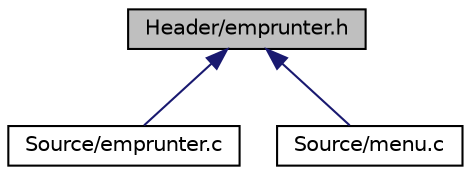 digraph "Header/emprunter.h"
{
  edge [fontname="Helvetica",fontsize="10",labelfontname="Helvetica",labelfontsize="10"];
  node [fontname="Helvetica",fontsize="10",shape=record];
  Node1 [label="Header/emprunter.h",height=0.2,width=0.4,color="black", fillcolor="grey75", style="filled", fontcolor="black"];
  Node1 -> Node2 [dir="back",color="midnightblue",fontsize="10",style="solid"];
  Node2 [label="Source/emprunter.c",height=0.2,width=0.4,color="black", fillcolor="white", style="filled",URL="$emprunter_8c.html"];
  Node1 -> Node3 [dir="back",color="midnightblue",fontsize="10",style="solid"];
  Node3 [label="Source/menu.c",height=0.2,width=0.4,color="black", fillcolor="white", style="filled",URL="$menu_8c.html"];
}
